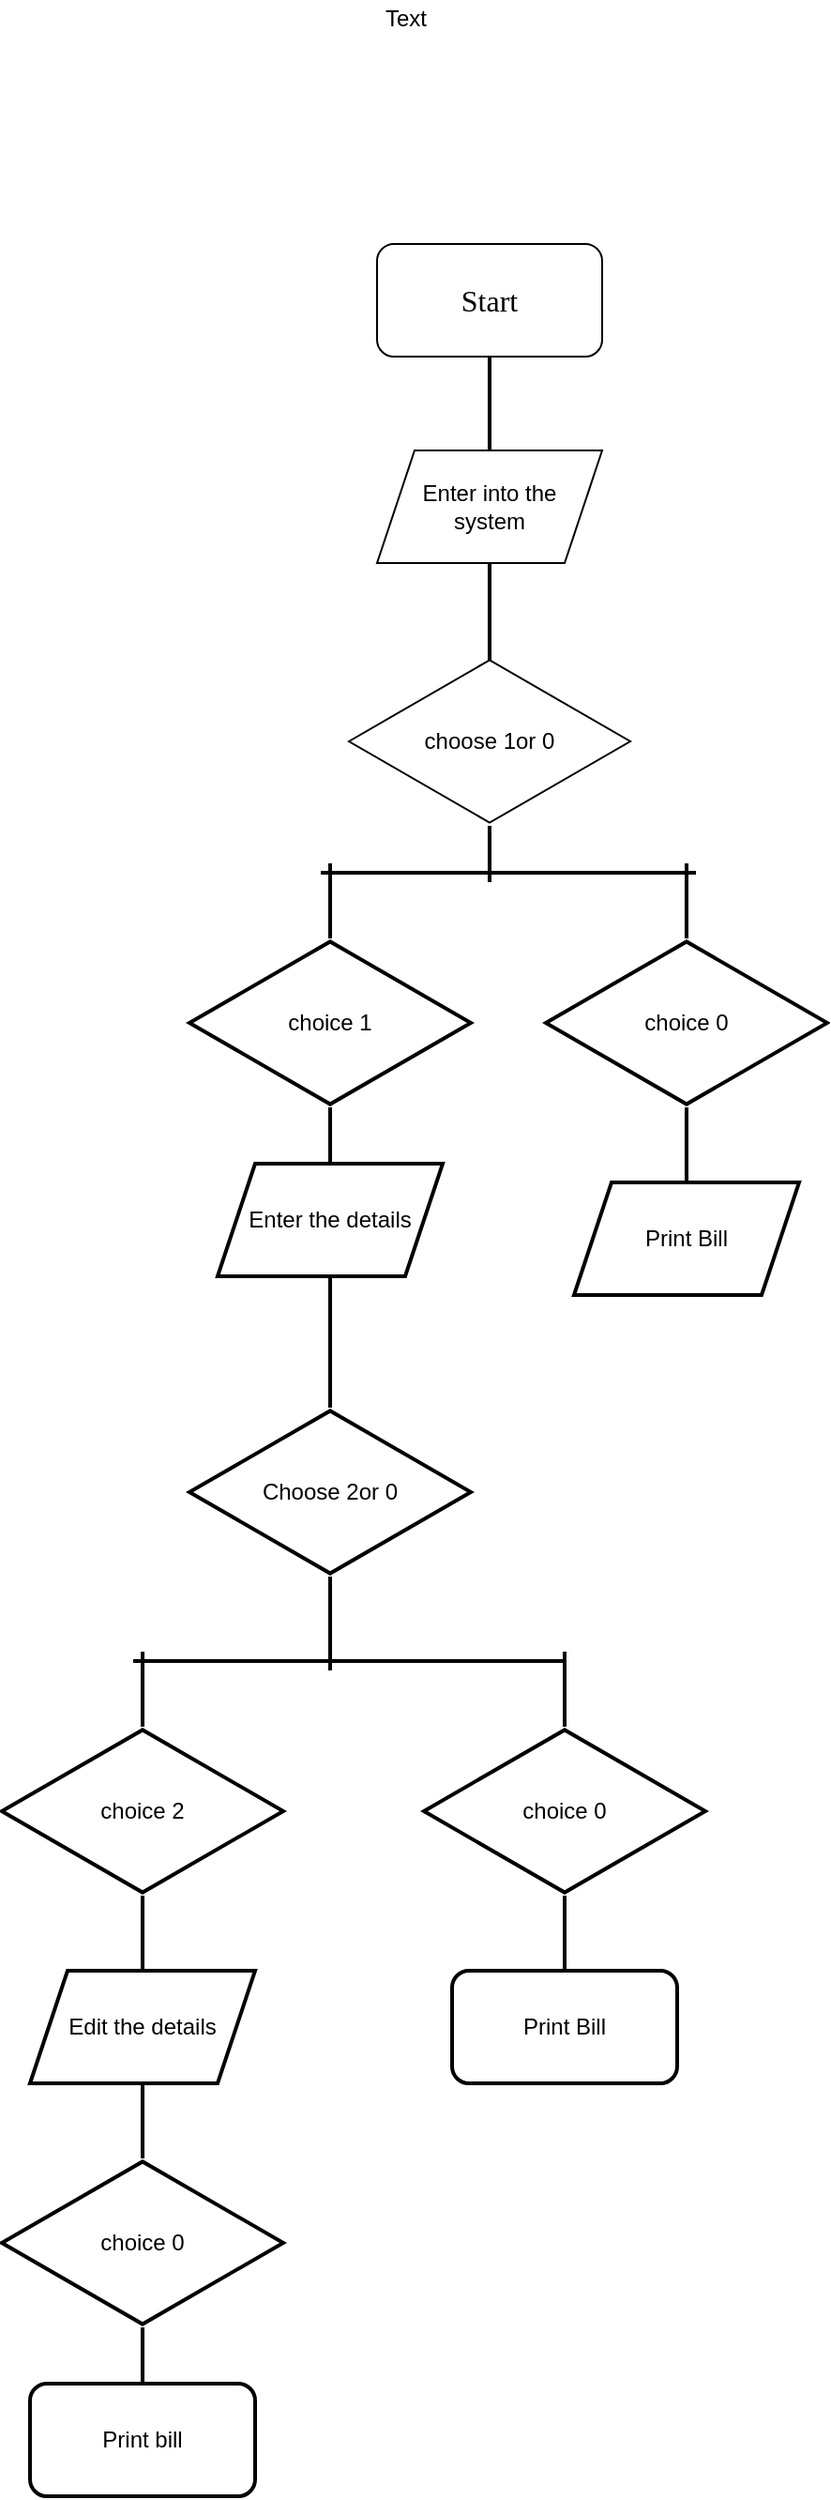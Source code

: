 <mxfile version="15.1.0" type="device"><diagram id="Pw5odHcDzwc7ZC9vOQvl" name="Page-1"><mxGraphModel dx="642" dy="1838" grid="1" gridSize="10" guides="1" tooltips="1" connect="1" arrows="1" fold="1" page="1" pageScale="1" pageWidth="850" pageHeight="1100" math="0" shadow="0"><root><mxCell id="0"/><mxCell id="1" parent="0"/><mxCell id="4eicl5k4AuXNP3EPehHz-1" value="&lt;font style=&quot;font-size: 16px&quot;&gt;Start&lt;/font&gt;" style="rounded=1;whiteSpace=wrap;html=1;strokeColor=#000000;fontFamily=Verdana;" vertex="1" parent="1"><mxGeometry x="310" y="50" width="120" height="60" as="geometry"/></mxCell><mxCell id="4eicl5k4AuXNP3EPehHz-2" value="" style="line;strokeWidth=2;direction=south;html=1;" vertex="1" parent="1"><mxGeometry x="365" y="110" width="10" height="50" as="geometry"/></mxCell><mxCell id="4eicl5k4AuXNP3EPehHz-3" value="Enter into the &lt;br&gt;system" style="shape=parallelogram;perimeter=parallelogramPerimeter;whiteSpace=wrap;html=1;fixedSize=1;" vertex="1" parent="1"><mxGeometry x="310" y="160" width="120" height="60" as="geometry"/></mxCell><mxCell id="4eicl5k4AuXNP3EPehHz-4" value="" style="line;strokeWidth=2;direction=south;html=1;" vertex="1" parent="1"><mxGeometry x="365" y="220" width="10" height="60" as="geometry"/></mxCell><mxCell id="4eicl5k4AuXNP3EPehHz-5" value="choose 1or 0" style="html=1;whiteSpace=wrap;aspect=fixed;shape=isoRectangle;" vertex="1" parent="1"><mxGeometry x="295" y="270" width="150" height="90" as="geometry"/></mxCell><mxCell id="4eicl5k4AuXNP3EPehHz-6" value="" style="line;strokeWidth=2;direction=south;html=1;" vertex="1" parent="1"><mxGeometry x="365" y="360" width="10" height="30" as="geometry"/></mxCell><mxCell id="4eicl5k4AuXNP3EPehHz-7" value="" style="line;strokeWidth=2;html=1;" vertex="1" parent="1"><mxGeometry x="280" y="380" width="90" height="10" as="geometry"/></mxCell><mxCell id="4eicl5k4AuXNP3EPehHz-9" value="" style="line;strokeWidth=2;html=1;perimeter=backbonePerimeter;points=[];outlineConnect=0;gradientColor=#FFFFFF;" vertex="1" parent="1"><mxGeometry x="370" y="380" width="110" height="10" as="geometry"/></mxCell><mxCell id="4eicl5k4AuXNP3EPehHz-10" value="" style="line;strokeWidth=2;direction=south;html=1;" vertex="1" parent="1"><mxGeometry x="280" y="380" width="10" height="40" as="geometry"/></mxCell><mxCell id="4eicl5k4AuXNP3EPehHz-11" value="" style="line;strokeWidth=2;direction=south;html=1;gradientColor=#FFFFFF;" vertex="1" parent="1"><mxGeometry x="470" y="380" width="10" height="40" as="geometry"/></mxCell><mxCell id="4eicl5k4AuXNP3EPehHz-12" value="choice 1" style="html=1;whiteSpace=wrap;aspect=fixed;shape=isoRectangle;strokeColor=#000000;strokeWidth=2;gradientColor=#FFFFFF;" vertex="1" parent="1"><mxGeometry x="210" y="420" width="150" height="90" as="geometry"/></mxCell><mxCell id="4eicl5k4AuXNP3EPehHz-14" value="choice 0" style="html=1;whiteSpace=wrap;aspect=fixed;shape=isoRectangle;strokeColor=#000000;strokeWidth=2;gradientColor=#FFFFFF;" vertex="1" parent="1"><mxGeometry x="400" y="420" width="150" height="90" as="geometry"/></mxCell><mxCell id="4eicl5k4AuXNP3EPehHz-15" value="" style="line;strokeWidth=2;direction=south;html=1;gradientColor=#FFFFFF;" vertex="1" parent="1"><mxGeometry x="280" y="510" width="10" height="30" as="geometry"/></mxCell><mxCell id="4eicl5k4AuXNP3EPehHz-16" value="" style="line;strokeWidth=2;direction=south;html=1;gradientColor=#FFFFFF;" vertex="1" parent="1"><mxGeometry x="470" y="510" width="10" height="40" as="geometry"/></mxCell><mxCell id="4eicl5k4AuXNP3EPehHz-17" value="Enter the details" style="shape=parallelogram;perimeter=parallelogramPerimeter;whiteSpace=wrap;html=1;fixedSize=1;strokeColor=#000000;strokeWidth=2;gradientColor=#FFFFFF;" vertex="1" parent="1"><mxGeometry x="225" y="540" width="120" height="60" as="geometry"/></mxCell><mxCell id="4eicl5k4AuXNP3EPehHz-18" value="Print Bill" style="shape=parallelogram;perimeter=parallelogramPerimeter;whiteSpace=wrap;html=1;fixedSize=1;strokeColor=#000000;strokeWidth=2;gradientColor=#FFFFFF;" vertex="1" parent="1"><mxGeometry x="415" y="550" width="120" height="60" as="geometry"/></mxCell><mxCell id="4eicl5k4AuXNP3EPehHz-20" value="Choose 2or 0" style="html=1;whiteSpace=wrap;aspect=fixed;shape=isoRectangle;strokeColor=#000000;strokeWidth=2;gradientColor=#FFFFFF;" vertex="1" parent="1"><mxGeometry x="210" y="670" width="150" height="90" as="geometry"/></mxCell><mxCell id="4eicl5k4AuXNP3EPehHz-21" value="" style="line;strokeWidth=2;direction=south;html=1;gradientColor=#FFFFFF;" vertex="1" parent="1"><mxGeometry x="280" y="600" width="10" height="70" as="geometry"/></mxCell><mxCell id="4eicl5k4AuXNP3EPehHz-22" value="" style="line;strokeWidth=2;direction=south;html=1;gradientColor=#FFFFFF;" vertex="1" parent="1"><mxGeometry x="280" y="760" width="10" height="50" as="geometry"/></mxCell><mxCell id="4eicl5k4AuXNP3EPehHz-26" value="" style="line;strokeWidth=2;html=1;gradientColor=#FFFFFF;" vertex="1" parent="1"><mxGeometry x="180" y="800" width="110" height="10" as="geometry"/></mxCell><mxCell id="4eicl5k4AuXNP3EPehHz-27" value="" style="line;strokeWidth=2;html=1;perimeter=backbonePerimeter;points=[];outlineConnect=0;gradientColor=#FFFFFF;" vertex="1" parent="1"><mxGeometry x="290" y="800" width="120" height="10" as="geometry"/></mxCell><mxCell id="4eicl5k4AuXNP3EPehHz-28" value="" style="line;strokeWidth=2;direction=south;html=1;gradientColor=#FFFFFF;" vertex="1" parent="1"><mxGeometry x="180" y="800" width="10" height="40" as="geometry"/></mxCell><mxCell id="4eicl5k4AuXNP3EPehHz-29" value="" style="line;strokeWidth=2;direction=south;html=1;gradientColor=#FFFFFF;" vertex="1" parent="1"><mxGeometry x="405" y="800" width="10" height="40" as="geometry"/></mxCell><mxCell id="4eicl5k4AuXNP3EPehHz-30" value="choice 2" style="html=1;whiteSpace=wrap;aspect=fixed;shape=isoRectangle;strokeColor=#000000;strokeWidth=2;gradientColor=#FFFFFF;" vertex="1" parent="1"><mxGeometry x="110" y="840" width="150" height="90" as="geometry"/></mxCell><mxCell id="4eicl5k4AuXNP3EPehHz-31" value="choice 0" style="html=1;whiteSpace=wrap;aspect=fixed;shape=isoRectangle;strokeColor=#000000;strokeWidth=2;gradientColor=#FFFFFF;" vertex="1" parent="1"><mxGeometry x="335" y="840" width="150" height="90" as="geometry"/></mxCell><mxCell id="4eicl5k4AuXNP3EPehHz-34" value="" style="line;strokeWidth=2;direction=south;html=1;gradientColor=#FFFFFF;" vertex="1" parent="1"><mxGeometry x="180" y="930" width="10" height="40" as="geometry"/></mxCell><mxCell id="4eicl5k4AuXNP3EPehHz-35" value="" style="line;strokeWidth=2;direction=south;html=1;gradientColor=#FFFFFF;" vertex="1" parent="1"><mxGeometry x="330" y="930" width="160" height="40" as="geometry"/></mxCell><mxCell id="4eicl5k4AuXNP3EPehHz-36" value="Edit the details" style="shape=parallelogram;perimeter=parallelogramPerimeter;whiteSpace=wrap;html=1;fixedSize=1;strokeColor=#000000;strokeWidth=2;gradientColor=#FFFFFF;" vertex="1" parent="1"><mxGeometry x="125" y="970" width="120" height="60" as="geometry"/></mxCell><mxCell id="4eicl5k4AuXNP3EPehHz-38" value="" style="line;strokeWidth=2;direction=south;html=1;gradientColor=#FFFFFF;" vertex="1" parent="1"><mxGeometry x="180" y="1030" width="10" height="40" as="geometry"/></mxCell><mxCell id="4eicl5k4AuXNP3EPehHz-39" value="choice 0" style="html=1;whiteSpace=wrap;aspect=fixed;shape=isoRectangle;strokeColor=#000000;strokeWidth=2;gradientColor=#FFFFFF;" vertex="1" parent="1"><mxGeometry x="110" y="1070" width="150" height="90" as="geometry"/></mxCell><mxCell id="4eicl5k4AuXNP3EPehHz-40" value="" style="line;strokeWidth=2;direction=south;html=1;gradientColor=#FFFFFF;" vertex="1" parent="1"><mxGeometry x="180" y="1160" width="10" height="30" as="geometry"/></mxCell><mxCell id="4eicl5k4AuXNP3EPehHz-42" value="Print bill" style="rounded=1;whiteSpace=wrap;html=1;strokeColor=#000000;strokeWidth=2;gradientColor=#FFFFFF;" vertex="1" parent="1"><mxGeometry x="125" y="1190" width="120" height="60" as="geometry"/></mxCell><mxCell id="4eicl5k4AuXNP3EPehHz-43" value="Print Bill" style="rounded=1;whiteSpace=wrap;html=1;strokeColor=#000000;strokeWidth=2;gradientColor=#FFFFFF;" vertex="1" parent="1"><mxGeometry x="350" y="970" width="120" height="60" as="geometry"/></mxCell><mxCell id="4eicl5k4AuXNP3EPehHz-44" value="Text" style="text;html=1;resizable=0;autosize=1;align=center;verticalAlign=middle;points=[];fillColor=none;strokeColor=none;rounded=0;" vertex="1" parent="1"><mxGeometry x="305" y="-80" width="40" height="20" as="geometry"/></mxCell></root></mxGraphModel></diagram></mxfile>